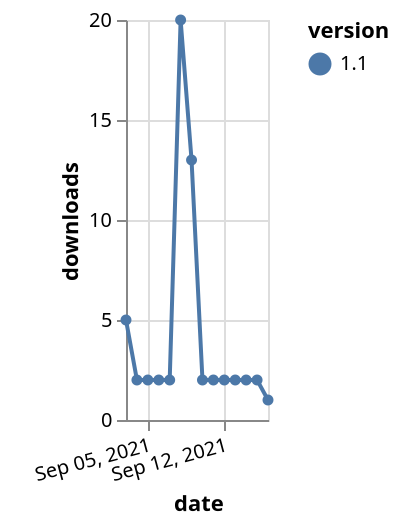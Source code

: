 {"$schema": "https://vega.github.io/schema/vega-lite/v5.json", "description": "A simple bar chart with embedded data.", "data": {"values": [{"date": "2021-09-03", "total": 2586, "delta": 5, "version": "1.1"}, {"date": "2021-09-04", "total": 2588, "delta": 2, "version": "1.1"}, {"date": "2021-09-05", "total": 2590, "delta": 2, "version": "1.1"}, {"date": "2021-09-06", "total": 2592, "delta": 2, "version": "1.1"}, {"date": "2021-09-07", "total": 2594, "delta": 2, "version": "1.1"}, {"date": "2021-09-08", "total": 2614, "delta": 20, "version": "1.1"}, {"date": "2021-09-09", "total": 2627, "delta": 13, "version": "1.1"}, {"date": "2021-09-10", "total": 2629, "delta": 2, "version": "1.1"}, {"date": "2021-09-11", "total": 2631, "delta": 2, "version": "1.1"}, {"date": "2021-09-12", "total": 2633, "delta": 2, "version": "1.1"}, {"date": "2021-09-13", "total": 2635, "delta": 2, "version": "1.1"}, {"date": "2021-09-14", "total": 2637, "delta": 2, "version": "1.1"}, {"date": "2021-09-15", "total": 2639, "delta": 2, "version": "1.1"}, {"date": "2021-09-16", "total": 2640, "delta": 1, "version": "1.1"}]}, "width": "container", "mark": {"type": "line", "point": {"filled": true}}, "encoding": {"x": {"field": "date", "type": "temporal", "timeUnit": "yearmonthdate", "title": "date", "axis": {"labelAngle": -15}}, "y": {"field": "delta", "type": "quantitative", "title": "downloads"}, "color": {"field": "version", "type": "nominal"}, "tooltip": {"field": "delta"}}}